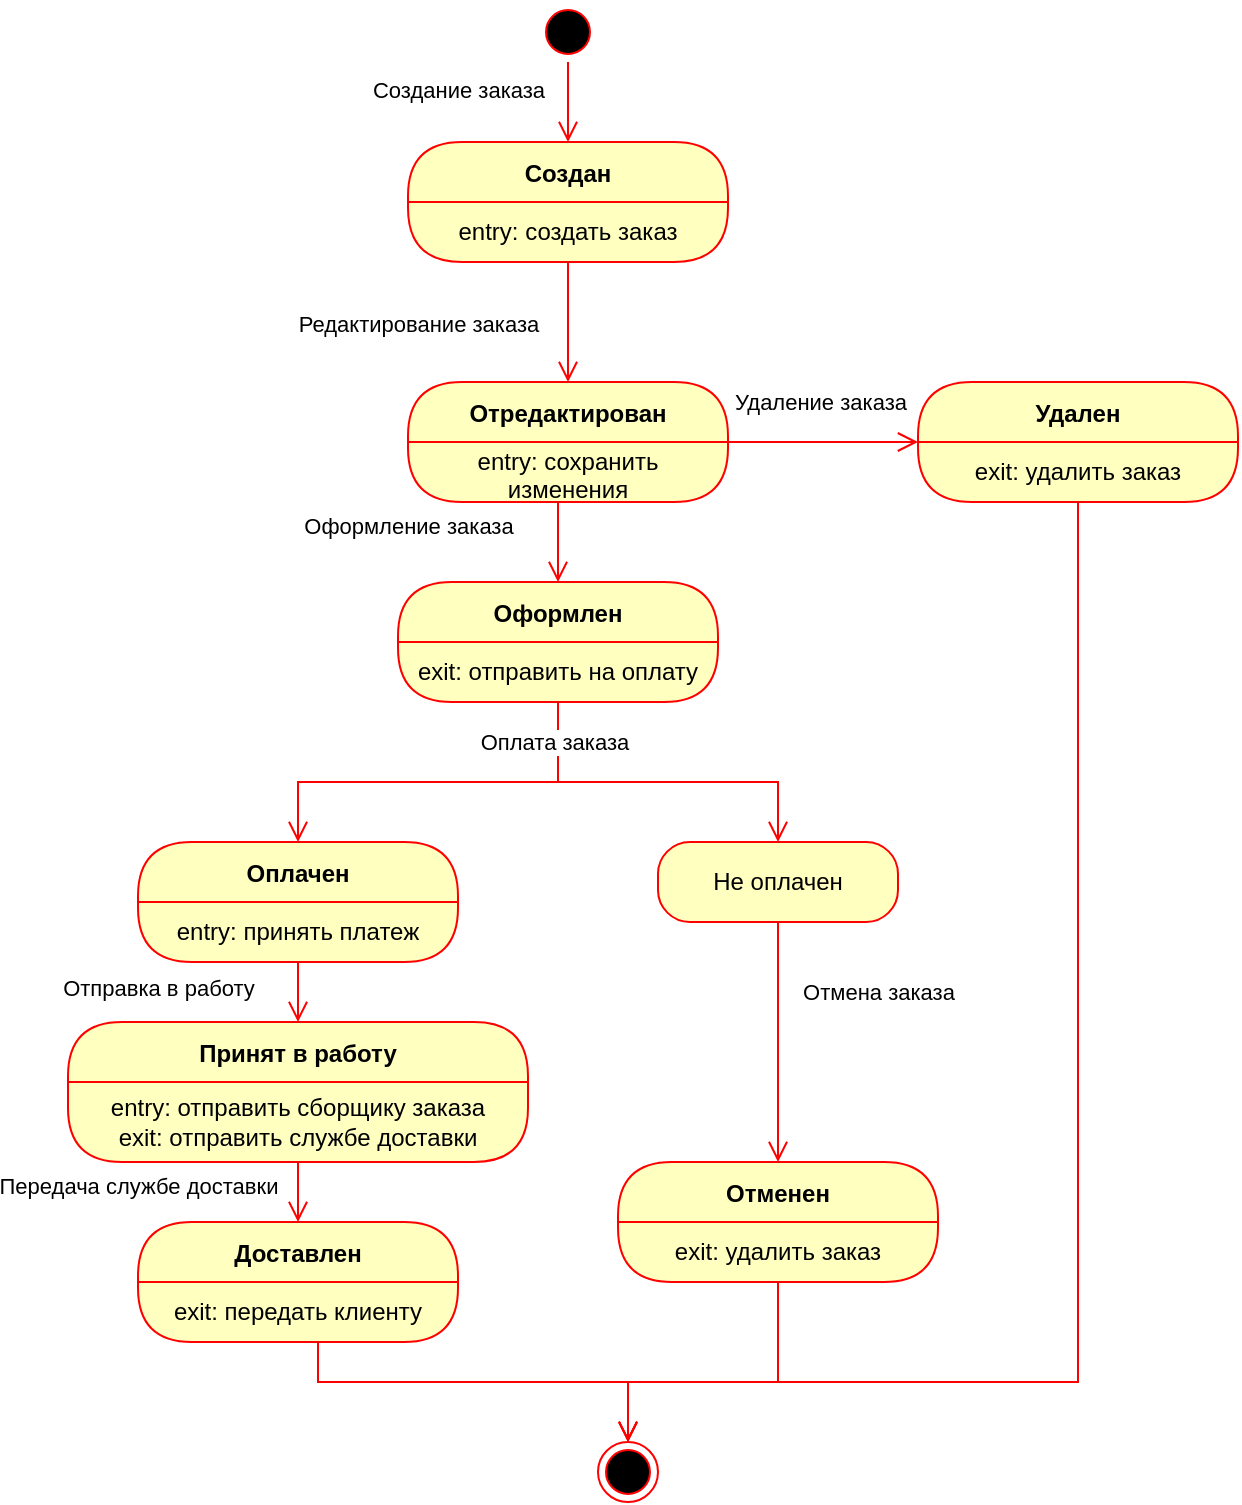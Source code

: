 <mxfile version="24.2.5" type="device">
  <diagram name="Страница — 1" id="ZJRS7etRq-ryZXF24tIY">
    <mxGraphModel dx="1064" dy="779" grid="1" gridSize="10" guides="1" tooltips="1" connect="1" arrows="1" fold="1" page="1" pageScale="1" pageWidth="827" pageHeight="1169" math="0" shadow="0">
      <root>
        <mxCell id="0" />
        <mxCell id="1" parent="0" />
        <mxCell id="e7EH0LffgvZk6olbJ7vA-1" value="" style="ellipse;html=1;shape=startState;fillColor=#000000;strokeColor=#ff0000;" vertex="1" parent="1">
          <mxGeometry x="370" y="90" width="30" height="30" as="geometry" />
        </mxCell>
        <mxCell id="e7EH0LffgvZk6olbJ7vA-2" value="" style="edgeStyle=orthogonalEdgeStyle;html=1;verticalAlign=bottom;endArrow=open;endSize=8;strokeColor=#ff0000;rounded=0;" edge="1" source="e7EH0LffgvZk6olbJ7vA-1" parent="1" target="e7EH0LffgvZk6olbJ7vA-4">
          <mxGeometry relative="1" as="geometry">
            <mxPoint x="385" y="250" as="targetPoint" />
          </mxGeometry>
        </mxCell>
        <mxCell id="e7EH0LffgvZk6olbJ7vA-44" value="Создание заказа" style="edgeLabel;html=1;align=center;verticalAlign=middle;resizable=0;points=[];" vertex="1" connectable="0" parent="e7EH0LffgvZk6olbJ7vA-2">
          <mxGeometry x="-0.32" y="-2" relative="1" as="geometry">
            <mxPoint x="-53" as="offset" />
          </mxGeometry>
        </mxCell>
        <mxCell id="e7EH0LffgvZk6olbJ7vA-3" value="" style="ellipse;html=1;shape=endState;fillColor=#000000;strokeColor=#ff0000;" vertex="1" parent="1">
          <mxGeometry x="400" y="810" width="30" height="30" as="geometry" />
        </mxCell>
        <mxCell id="e7EH0LffgvZk6olbJ7vA-4" value="Создан" style="swimlane;fontStyle=1;align=center;verticalAlign=middle;childLayout=stackLayout;horizontal=1;startSize=30;horizontalStack=0;resizeParent=0;resizeLast=1;container=0;fontColor=#000000;collapsible=0;rounded=1;arcSize=30;strokeColor=#ff0000;fillColor=#ffffc0;swimlaneFillColor=#ffffc0;dropTarget=0;" vertex="1" parent="1">
          <mxGeometry x="305" y="160" width="160" height="60" as="geometry" />
        </mxCell>
        <mxCell id="e7EH0LffgvZk6olbJ7vA-5" value="&lt;div&gt;entry: создать заказ&lt;/div&gt;" style="text;html=1;strokeColor=none;fillColor=none;align=center;verticalAlign=middle;spacingLeft=4;spacingRight=4;whiteSpace=wrap;overflow=hidden;rotatable=0;fontColor=#000000;" vertex="1" parent="e7EH0LffgvZk6olbJ7vA-4">
          <mxGeometry y="30" width="160" height="30" as="geometry" />
        </mxCell>
        <mxCell id="e7EH0LffgvZk6olbJ7vA-6" value="Редактирование заказа" style="edgeStyle=orthogonalEdgeStyle;html=1;verticalAlign=bottom;endArrow=open;endSize=8;strokeColor=#ff0000;rounded=0;entryX=0.5;entryY=0;entryDx=0;entryDy=0;" edge="1" source="e7EH0LffgvZk6olbJ7vA-4" parent="1" target="e7EH0LffgvZk6olbJ7vA-9">
          <mxGeometry x="0.333" y="-75" relative="1" as="geometry">
            <mxPoint x="385" y="280" as="targetPoint" />
            <mxPoint as="offset" />
          </mxGeometry>
        </mxCell>
        <mxCell id="e7EH0LffgvZk6olbJ7vA-9" value="Отредактирован" style="swimlane;fontStyle=1;align=center;verticalAlign=middle;childLayout=stackLayout;horizontal=1;startSize=30;horizontalStack=0;resizeParent=0;resizeLast=1;container=0;fontColor=#000000;collapsible=0;rounded=1;arcSize=30;strokeColor=#ff0000;fillColor=#ffffc0;swimlaneFillColor=#ffffc0;dropTarget=0;" vertex="1" parent="1">
          <mxGeometry x="305" y="280" width="160" height="60" as="geometry" />
        </mxCell>
        <mxCell id="e7EH0LffgvZk6olbJ7vA-10" value="&lt;div&gt;entry: сохранить изменения&lt;/div&gt;" style="text;html=1;strokeColor=none;fillColor=none;align=center;verticalAlign=middle;spacingLeft=4;spacingRight=4;whiteSpace=wrap;overflow=hidden;rotatable=0;fontColor=#000000;" vertex="1" parent="e7EH0LffgvZk6olbJ7vA-9">
          <mxGeometry y="30" width="160" height="30" as="geometry" />
        </mxCell>
        <mxCell id="e7EH0LffgvZk6olbJ7vA-11" value="" style="edgeStyle=orthogonalEdgeStyle;html=1;verticalAlign=bottom;endArrow=open;endSize=8;strokeColor=#ff0000;rounded=0;entryX=0.5;entryY=0;entryDx=0;entryDy=0;" edge="1" parent="1" target="e7EH0LffgvZk6olbJ7vA-20">
          <mxGeometry relative="1" as="geometry">
            <mxPoint x="379" y="430" as="targetPoint" />
            <mxPoint x="384" y="340" as="sourcePoint" />
            <Array as="points">
              <mxPoint x="380" y="340" />
            </Array>
          </mxGeometry>
        </mxCell>
        <mxCell id="e7EH0LffgvZk6olbJ7vA-46" value="Оформление заказа" style="edgeLabel;html=1;align=center;verticalAlign=middle;resizable=0;points=[];" vertex="1" connectable="0" parent="e7EH0LffgvZk6olbJ7vA-11">
          <mxGeometry x="-0.28" y="2" relative="1" as="geometry">
            <mxPoint x="-77" as="offset" />
          </mxGeometry>
        </mxCell>
        <mxCell id="e7EH0LffgvZk6olbJ7vA-12" value="Удален" style="swimlane;fontStyle=1;align=center;verticalAlign=middle;childLayout=stackLayout;horizontal=1;startSize=30;horizontalStack=0;resizeParent=0;resizeLast=1;container=0;fontColor=#000000;collapsible=0;rounded=1;arcSize=30;strokeColor=#ff0000;fillColor=#ffffc0;swimlaneFillColor=#ffffc0;dropTarget=0;" vertex="1" parent="1">
          <mxGeometry x="560" y="280" width="160" height="60" as="geometry" />
        </mxCell>
        <mxCell id="e7EH0LffgvZk6olbJ7vA-13" value="&lt;div&gt;&lt;span style=&quot;background-color: initial;&quot;&gt;exit: удалить заказ&lt;/span&gt;&lt;br&gt;&lt;/div&gt;" style="text;html=1;strokeColor=none;fillColor=none;align=center;verticalAlign=middle;spacingLeft=4;spacingRight=4;whiteSpace=wrap;overflow=hidden;rotatable=0;fontColor=#000000;" vertex="1" parent="e7EH0LffgvZk6olbJ7vA-12">
          <mxGeometry y="30" width="160" height="30" as="geometry" />
        </mxCell>
        <mxCell id="e7EH0LffgvZk6olbJ7vA-14" value="" style="edgeStyle=orthogonalEdgeStyle;html=1;verticalAlign=bottom;endArrow=open;endSize=8;strokeColor=#ff0000;rounded=0;entryX=0.5;entryY=0;entryDx=0;entryDy=0;" edge="1" source="e7EH0LffgvZk6olbJ7vA-12" parent="1" target="e7EH0LffgvZk6olbJ7vA-3">
          <mxGeometry relative="1" as="geometry">
            <mxPoint x="600" y="400" as="targetPoint" />
            <Array as="points">
              <mxPoint x="640" y="780" />
              <mxPoint x="415" y="780" />
            </Array>
          </mxGeometry>
        </mxCell>
        <mxCell id="e7EH0LffgvZk6olbJ7vA-16" value="" style="edgeStyle=orthogonalEdgeStyle;html=1;verticalAlign=bottom;endArrow=open;endSize=8;strokeColor=#ff0000;rounded=0;entryX=0;entryY=0;entryDx=0;entryDy=0;exitX=1;exitY=0;exitDx=0;exitDy=0;" edge="1" parent="1" source="e7EH0LffgvZk6olbJ7vA-10" target="e7EH0LffgvZk6olbJ7vA-13">
          <mxGeometry relative="1" as="geometry">
            <mxPoint x="610" y="410" as="targetPoint" />
            <mxPoint x="630" y="360" as="sourcePoint" />
            <Array as="points">
              <mxPoint x="530" y="310" />
              <mxPoint x="530" y="310" />
            </Array>
          </mxGeometry>
        </mxCell>
        <mxCell id="e7EH0LffgvZk6olbJ7vA-45" value="Удаление заказа" style="edgeLabel;html=1;align=center;verticalAlign=middle;resizable=0;points=[];" vertex="1" connectable="0" parent="e7EH0LffgvZk6olbJ7vA-16">
          <mxGeometry x="-0.027" y="-1" relative="1" as="geometry">
            <mxPoint y="-21" as="offset" />
          </mxGeometry>
        </mxCell>
        <mxCell id="e7EH0LffgvZk6olbJ7vA-20" value="Оформлен" style="swimlane;fontStyle=1;align=center;verticalAlign=middle;childLayout=stackLayout;horizontal=1;startSize=30;horizontalStack=0;resizeParent=0;resizeLast=1;container=0;fontColor=#000000;collapsible=0;rounded=1;arcSize=30;strokeColor=#ff0000;fillColor=#ffffc0;swimlaneFillColor=#ffffc0;dropTarget=0;" vertex="1" parent="1">
          <mxGeometry x="300" y="380" width="160" height="60" as="geometry" />
        </mxCell>
        <mxCell id="e7EH0LffgvZk6olbJ7vA-21" value="&lt;div&gt;&lt;span style=&quot;background-color: initial;&quot;&gt;exit: отправить на оплату&lt;/span&gt;&lt;br&gt;&lt;/div&gt;" style="text;html=1;strokeColor=none;fillColor=none;align=center;verticalAlign=middle;spacingLeft=4;spacingRight=4;whiteSpace=wrap;overflow=hidden;rotatable=0;fontColor=#000000;" vertex="1" parent="e7EH0LffgvZk6olbJ7vA-20">
          <mxGeometry y="30" width="160" height="30" as="geometry" />
        </mxCell>
        <mxCell id="e7EH0LffgvZk6olbJ7vA-31" value="Subtitle" style="text;html=1;strokeColor=none;fillColor=none;align=center;verticalAlign=middle;spacingLeft=4;spacingRight=4;whiteSpace=wrap;overflow=hidden;rotatable=0;fontColor=#000000;" vertex="1" parent="e7EH0LffgvZk6olbJ7vA-20">
          <mxGeometry y="60" width="160" as="geometry" />
        </mxCell>
        <mxCell id="e7EH0LffgvZk6olbJ7vA-22" value="" style="edgeStyle=orthogonalEdgeStyle;html=1;verticalAlign=bottom;endArrow=open;endSize=8;strokeColor=#ff0000;rounded=0;entryX=0.5;entryY=0;entryDx=0;entryDy=0;" edge="1" source="e7EH0LffgvZk6olbJ7vA-20" parent="1" target="e7EH0LffgvZk6olbJ7vA-29">
          <mxGeometry x="0.004" relative="1" as="geometry">
            <mxPoint x="410" y="520" as="targetPoint" />
            <Array as="points">
              <mxPoint x="380" y="480" />
              <mxPoint x="490" y="480" />
              <mxPoint x="490" y="510" />
            </Array>
            <mxPoint as="offset" />
          </mxGeometry>
        </mxCell>
        <mxCell id="e7EH0LffgvZk6olbJ7vA-23" value="Отменен" style="swimlane;fontStyle=1;align=center;verticalAlign=middle;childLayout=stackLayout;horizontal=1;startSize=30;horizontalStack=0;resizeParent=0;resizeLast=1;container=0;fontColor=#000000;collapsible=0;rounded=1;arcSize=30;strokeColor=#ff0000;fillColor=#ffffc0;swimlaneFillColor=#ffffc0;dropTarget=0;" vertex="1" parent="1">
          <mxGeometry x="410" y="670" width="160" height="60" as="geometry" />
        </mxCell>
        <mxCell id="e7EH0LffgvZk6olbJ7vA-24" value="&lt;div&gt;&lt;span style=&quot;background-color: initial;&quot;&gt;exit: удалить заказ&lt;/span&gt;&lt;br&gt;&lt;/div&gt;" style="text;html=1;strokeColor=none;fillColor=none;align=center;verticalAlign=middle;spacingLeft=4;spacingRight=4;whiteSpace=wrap;overflow=hidden;rotatable=0;fontColor=#000000;" vertex="1" parent="e7EH0LffgvZk6olbJ7vA-23">
          <mxGeometry y="30" width="160" height="30" as="geometry" />
        </mxCell>
        <mxCell id="e7EH0LffgvZk6olbJ7vA-25" value="" style="edgeStyle=orthogonalEdgeStyle;html=1;verticalAlign=bottom;endArrow=open;endSize=8;strokeColor=#ff0000;rounded=0;entryX=0.5;entryY=0;entryDx=0;entryDy=0;exitX=0.5;exitY=1;exitDx=0;exitDy=0;" edge="1" source="e7EH0LffgvZk6olbJ7vA-24" parent="1" target="e7EH0LffgvZk6olbJ7vA-3">
          <mxGeometry relative="1" as="geometry">
            <mxPoint x="470" y="560" as="targetPoint" />
            <Array as="points">
              <mxPoint x="490" y="780" />
              <mxPoint x="415" y="780" />
            </Array>
          </mxGeometry>
        </mxCell>
        <mxCell id="e7EH0LffgvZk6olbJ7vA-26" value="Оплачен" style="swimlane;fontStyle=1;align=center;verticalAlign=middle;childLayout=stackLayout;horizontal=1;startSize=30;horizontalStack=0;resizeParent=0;resizeLast=1;container=0;fontColor=#000000;collapsible=0;rounded=1;arcSize=30;strokeColor=#ff0000;fillColor=#ffffc0;swimlaneFillColor=#ffffc0;dropTarget=0;" vertex="1" parent="1">
          <mxGeometry x="170" y="510" width="160" height="60" as="geometry" />
        </mxCell>
        <mxCell id="e7EH0LffgvZk6olbJ7vA-27" value="&lt;div&gt;entry: принять платеж&lt;/div&gt;" style="text;html=1;strokeColor=none;fillColor=none;align=center;verticalAlign=middle;spacingLeft=4;spacingRight=4;whiteSpace=wrap;overflow=hidden;rotatable=0;fontColor=#000000;" vertex="1" parent="e7EH0LffgvZk6olbJ7vA-26">
          <mxGeometry y="30" width="160" height="30" as="geometry" />
        </mxCell>
        <mxCell id="e7EH0LffgvZk6olbJ7vA-32" value="Subtitle" style="text;html=1;strokeColor=none;fillColor=none;align=center;verticalAlign=middle;spacingLeft=4;spacingRight=4;whiteSpace=wrap;overflow=hidden;rotatable=0;fontColor=#000000;" vertex="1" parent="e7EH0LffgvZk6olbJ7vA-26">
          <mxGeometry y="60" width="160" as="geometry" />
        </mxCell>
        <mxCell id="e7EH0LffgvZk6olbJ7vA-28" value="" style="edgeStyle=orthogonalEdgeStyle;html=1;verticalAlign=bottom;endArrow=open;endSize=8;strokeColor=#ff0000;rounded=0;" edge="1" source="e7EH0LffgvZk6olbJ7vA-26" parent="1" target="e7EH0LffgvZk6olbJ7vA-33">
          <mxGeometry relative="1" as="geometry">
            <mxPoint x="60" y="750" as="targetPoint" />
          </mxGeometry>
        </mxCell>
        <mxCell id="e7EH0LffgvZk6olbJ7vA-50" value="Отправка в работу" style="edgeLabel;html=1;align=center;verticalAlign=middle;resizable=0;points=[];" vertex="1" connectable="0" parent="e7EH0LffgvZk6olbJ7vA-28">
          <mxGeometry x="-0.472" y="1" relative="1" as="geometry">
            <mxPoint x="-71" y="5" as="offset" />
          </mxGeometry>
        </mxCell>
        <mxCell id="e7EH0LffgvZk6olbJ7vA-29" value="Не оплачен" style="rounded=1;whiteSpace=wrap;html=1;arcSize=40;fontColor=#000000;fillColor=#ffffc0;strokeColor=#ff0000;" vertex="1" parent="1">
          <mxGeometry x="430" y="510" width="120" height="40" as="geometry" />
        </mxCell>
        <mxCell id="e7EH0LffgvZk6olbJ7vA-30" value="" style="edgeStyle=orthogonalEdgeStyle;html=1;verticalAlign=bottom;endArrow=open;endSize=8;strokeColor=#ff0000;rounded=0;entryX=0.5;entryY=0;entryDx=0;entryDy=0;exitX=0.5;exitY=1;exitDx=0;exitDy=0;" edge="1" source="e7EH0LffgvZk6olbJ7vA-29" parent="1" target="e7EH0LffgvZk6olbJ7vA-23">
          <mxGeometry relative="1" as="geometry">
            <mxPoint x="230" y="710" as="targetPoint" />
            <Array as="points">
              <mxPoint x="490" y="610" />
              <mxPoint x="490" y="610" />
            </Array>
          </mxGeometry>
        </mxCell>
        <mxCell id="e7EH0LffgvZk6olbJ7vA-49" value="Отмена заказа" style="edgeLabel;html=1;align=center;verticalAlign=middle;resizable=0;points=[];" vertex="1" connectable="0" parent="e7EH0LffgvZk6olbJ7vA-30">
          <mxGeometry x="-0.664" y="1" relative="1" as="geometry">
            <mxPoint x="49" y="15" as="offset" />
          </mxGeometry>
        </mxCell>
        <mxCell id="e7EH0LffgvZk6olbJ7vA-33" value="Принят в работу" style="swimlane;fontStyle=1;align=center;verticalAlign=middle;childLayout=stackLayout;horizontal=1;startSize=30;horizontalStack=0;resizeParent=0;resizeLast=1;container=0;fontColor=#000000;collapsible=0;rounded=1;arcSize=30;strokeColor=#ff0000;fillColor=#ffffc0;swimlaneFillColor=#ffffc0;dropTarget=0;" vertex="1" parent="1">
          <mxGeometry x="135" y="600" width="230" height="70" as="geometry" />
        </mxCell>
        <mxCell id="e7EH0LffgvZk6olbJ7vA-34" value="&lt;div&gt;entry: отправить сборщику заказа&lt;/div&gt;&lt;div&gt;exit: отправить службе доставки&lt;/div&gt;" style="text;html=1;strokeColor=none;fillColor=none;align=center;verticalAlign=middle;spacingLeft=4;spacingRight=4;whiteSpace=wrap;overflow=hidden;rotatable=0;fontColor=#000000;" vertex="1" parent="e7EH0LffgvZk6olbJ7vA-33">
          <mxGeometry y="30" width="230" height="40" as="geometry" />
        </mxCell>
        <mxCell id="e7EH0LffgvZk6olbJ7vA-35" value="" style="edgeStyle=orthogonalEdgeStyle;html=1;verticalAlign=bottom;endArrow=open;endSize=8;strokeColor=#ff0000;rounded=0;" edge="1" source="e7EH0LffgvZk6olbJ7vA-33" parent="1" target="e7EH0LffgvZk6olbJ7vA-38">
          <mxGeometry relative="1" as="geometry">
            <mxPoint x="410" y="810" as="targetPoint" />
          </mxGeometry>
        </mxCell>
        <mxCell id="e7EH0LffgvZk6olbJ7vA-51" value="Передача службе доставки" style="edgeLabel;html=1;align=center;verticalAlign=middle;resizable=0;points=[];" vertex="1" connectable="0" parent="e7EH0LffgvZk6olbJ7vA-35">
          <mxGeometry x="-0.238" y="-2" relative="1" as="geometry">
            <mxPoint x="-78" as="offset" />
          </mxGeometry>
        </mxCell>
        <mxCell id="e7EH0LffgvZk6olbJ7vA-38" value="Доставлен" style="swimlane;fontStyle=1;align=center;verticalAlign=middle;childLayout=stackLayout;horizontal=1;startSize=30;horizontalStack=0;resizeParent=0;resizeLast=1;container=0;fontColor=#000000;collapsible=0;rounded=1;arcSize=30;strokeColor=#ff0000;fillColor=#ffffc0;swimlaneFillColor=#ffffc0;dropTarget=0;" vertex="1" parent="1">
          <mxGeometry x="170" y="700" width="160" height="60" as="geometry" />
        </mxCell>
        <mxCell id="e7EH0LffgvZk6olbJ7vA-39" value="&lt;div&gt;&lt;span style=&quot;background-color: initial;&quot;&gt;exit: передать клиенту&lt;/span&gt;&lt;br&gt;&lt;/div&gt;" style="text;html=1;strokeColor=none;fillColor=none;align=center;verticalAlign=middle;spacingLeft=4;spacingRight=4;whiteSpace=wrap;overflow=hidden;rotatable=0;fontColor=#000000;" vertex="1" parent="e7EH0LffgvZk6olbJ7vA-38">
          <mxGeometry y="30" width="160" height="30" as="geometry" />
        </mxCell>
        <mxCell id="e7EH0LffgvZk6olbJ7vA-40" value="" style="edgeStyle=orthogonalEdgeStyle;html=1;verticalAlign=bottom;endArrow=open;endSize=8;strokeColor=#ff0000;rounded=0;entryX=0.5;entryY=0;entryDx=0;entryDy=0;" edge="1" source="e7EH0LffgvZk6olbJ7vA-38" parent="1" target="e7EH0LffgvZk6olbJ7vA-3">
          <mxGeometry relative="1" as="geometry">
            <mxPoint x="610" y="930" as="targetPoint" />
            <Array as="points">
              <mxPoint x="260" y="780" />
              <mxPoint x="415" y="780" />
            </Array>
          </mxGeometry>
        </mxCell>
        <mxCell id="e7EH0LffgvZk6olbJ7vA-42" value="" style="edgeStyle=orthogonalEdgeStyle;html=1;verticalAlign=bottom;endArrow=open;endSize=8;strokeColor=#ff0000;rounded=0;entryX=0.5;entryY=0;entryDx=0;entryDy=0;exitX=0;exitY=0;exitDx=0;exitDy=0;" edge="1" parent="1" source="e7EH0LffgvZk6olbJ7vA-31" target="e7EH0LffgvZk6olbJ7vA-26">
          <mxGeometry relative="1" as="geometry">
            <mxPoint x="520" y="520" as="targetPoint" />
            <mxPoint x="390" y="450" as="sourcePoint" />
            <Array as="points">
              <mxPoint x="380" y="480" />
              <mxPoint x="250" y="480" />
              <mxPoint x="250" y="510" />
            </Array>
          </mxGeometry>
        </mxCell>
        <mxCell id="e7EH0LffgvZk6olbJ7vA-47" value="Оплата заказа" style="edgeLabel;html=1;align=center;verticalAlign=middle;resizable=0;points=[];" vertex="1" connectable="0" parent="e7EH0LffgvZk6olbJ7vA-42">
          <mxGeometry x="-0.582" y="2" relative="1" as="geometry">
            <mxPoint y="-22" as="offset" />
          </mxGeometry>
        </mxCell>
      </root>
    </mxGraphModel>
  </diagram>
</mxfile>
